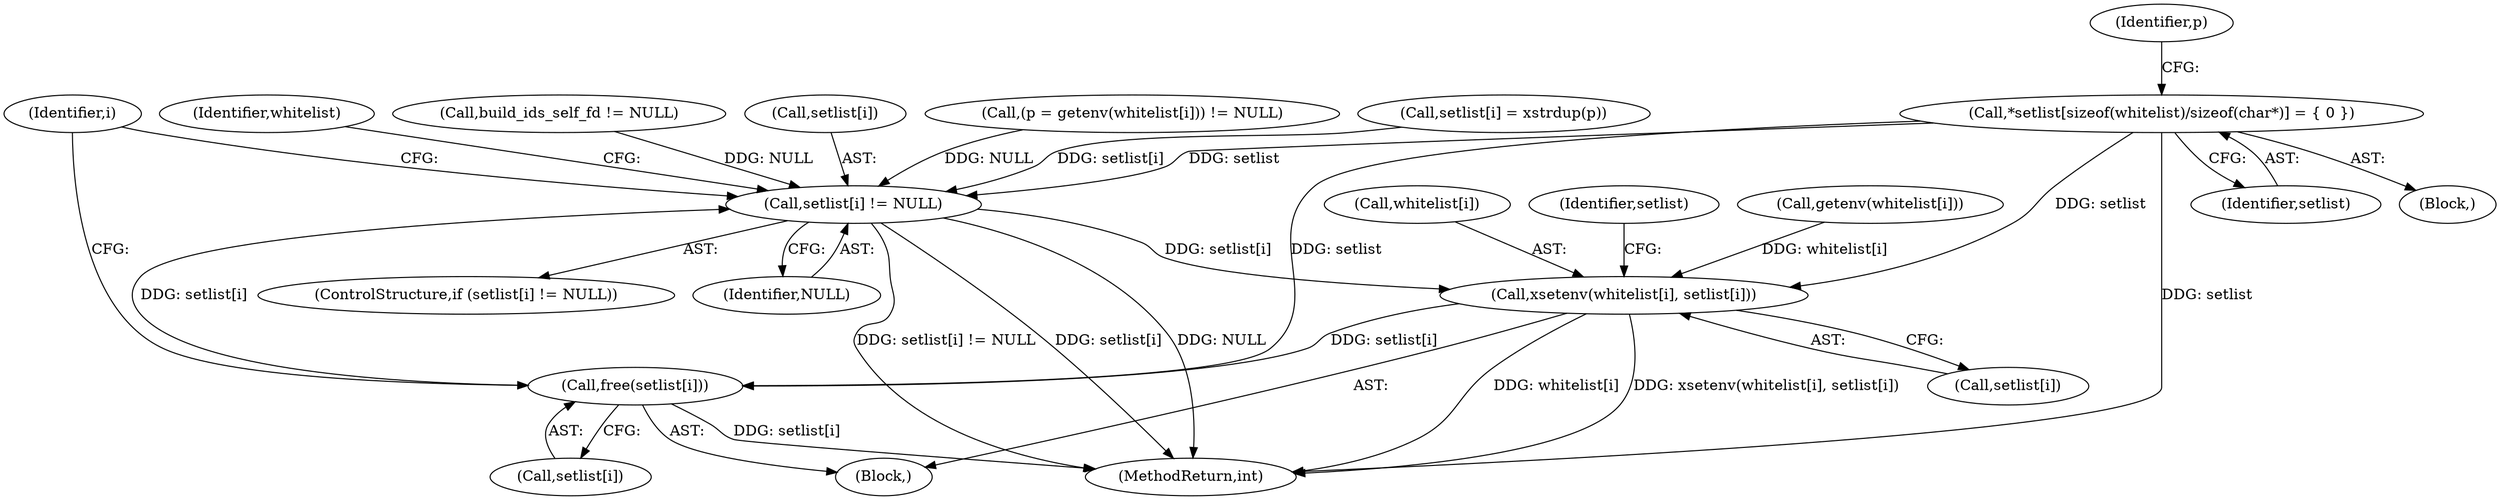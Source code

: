 digraph "0_abrt_50ee8130fb4cd4ef1af7682a2c85dd99cb99424e@pointer" {
"1000368" [label="(Call,*setlist[sizeof(whitelist)/sizeof(char*)] = { 0 })"];
"1000411" [label="(Call,setlist[i] != NULL)"];
"1000417" [label="(Call,xsetenv(whitelist[i], setlist[i]))"];
"1000424" [label="(Call,free(setlist[i]))"];
"1000368" [label="(Call,*setlist[sizeof(whitelist)/sizeof(char*)] = { 0 })"];
"1000372" [label="(Identifier,p)"];
"1000369" [label="(Identifier,setlist)"];
"1000416" [label="(Block,)"];
"1000426" [label="(Identifier,setlist)"];
"1000409" [label="(Identifier,i)"];
"1000419" [label="(Identifier,whitelist)"];
"1000353" [label="(Block,)"];
"1000411" [label="(Call,setlist[i] != NULL)"];
"1000410" [label="(ControlStructure,if (setlist[i] != NULL))"];
"1000388" [label="(Call,getenv(whitelist[i]))"];
"1000425" [label="(Call,setlist[i])"];
"1000424" [label="(Call,free(setlist[i]))"];
"1000264" [label="(Call,build_ids_self_fd != NULL)"];
"1000412" [label="(Call,setlist[i])"];
"1000385" [label="(Call,(p = getenv(whitelist[i])) != NULL)"];
"1000445" [label="(MethodReturn,int)"];
"1000393" [label="(Call,setlist[i] = xstrdup(p))"];
"1000417" [label="(Call,xsetenv(whitelist[i], setlist[i]))"];
"1000415" [label="(Identifier,NULL)"];
"1000421" [label="(Call,setlist[i])"];
"1000418" [label="(Call,whitelist[i])"];
"1000368" -> "1000353"  [label="AST: "];
"1000368" -> "1000369"  [label="CFG: "];
"1000369" -> "1000368"  [label="AST: "];
"1000372" -> "1000368"  [label="CFG: "];
"1000368" -> "1000445"  [label="DDG: setlist"];
"1000368" -> "1000411"  [label="DDG: setlist"];
"1000368" -> "1000417"  [label="DDG: setlist"];
"1000368" -> "1000424"  [label="DDG: setlist"];
"1000411" -> "1000410"  [label="AST: "];
"1000411" -> "1000415"  [label="CFG: "];
"1000412" -> "1000411"  [label="AST: "];
"1000415" -> "1000411"  [label="AST: "];
"1000419" -> "1000411"  [label="CFG: "];
"1000409" -> "1000411"  [label="CFG: "];
"1000411" -> "1000445"  [label="DDG: setlist[i] != NULL"];
"1000411" -> "1000445"  [label="DDG: setlist[i]"];
"1000411" -> "1000445"  [label="DDG: NULL"];
"1000393" -> "1000411"  [label="DDG: setlist[i]"];
"1000424" -> "1000411"  [label="DDG: setlist[i]"];
"1000385" -> "1000411"  [label="DDG: NULL"];
"1000264" -> "1000411"  [label="DDG: NULL"];
"1000411" -> "1000417"  [label="DDG: setlist[i]"];
"1000417" -> "1000416"  [label="AST: "];
"1000417" -> "1000421"  [label="CFG: "];
"1000418" -> "1000417"  [label="AST: "];
"1000421" -> "1000417"  [label="AST: "];
"1000426" -> "1000417"  [label="CFG: "];
"1000417" -> "1000445"  [label="DDG: whitelist[i]"];
"1000417" -> "1000445"  [label="DDG: xsetenv(whitelist[i], setlist[i])"];
"1000388" -> "1000417"  [label="DDG: whitelist[i]"];
"1000417" -> "1000424"  [label="DDG: setlist[i]"];
"1000424" -> "1000416"  [label="AST: "];
"1000424" -> "1000425"  [label="CFG: "];
"1000425" -> "1000424"  [label="AST: "];
"1000409" -> "1000424"  [label="CFG: "];
"1000424" -> "1000445"  [label="DDG: setlist[i]"];
}
